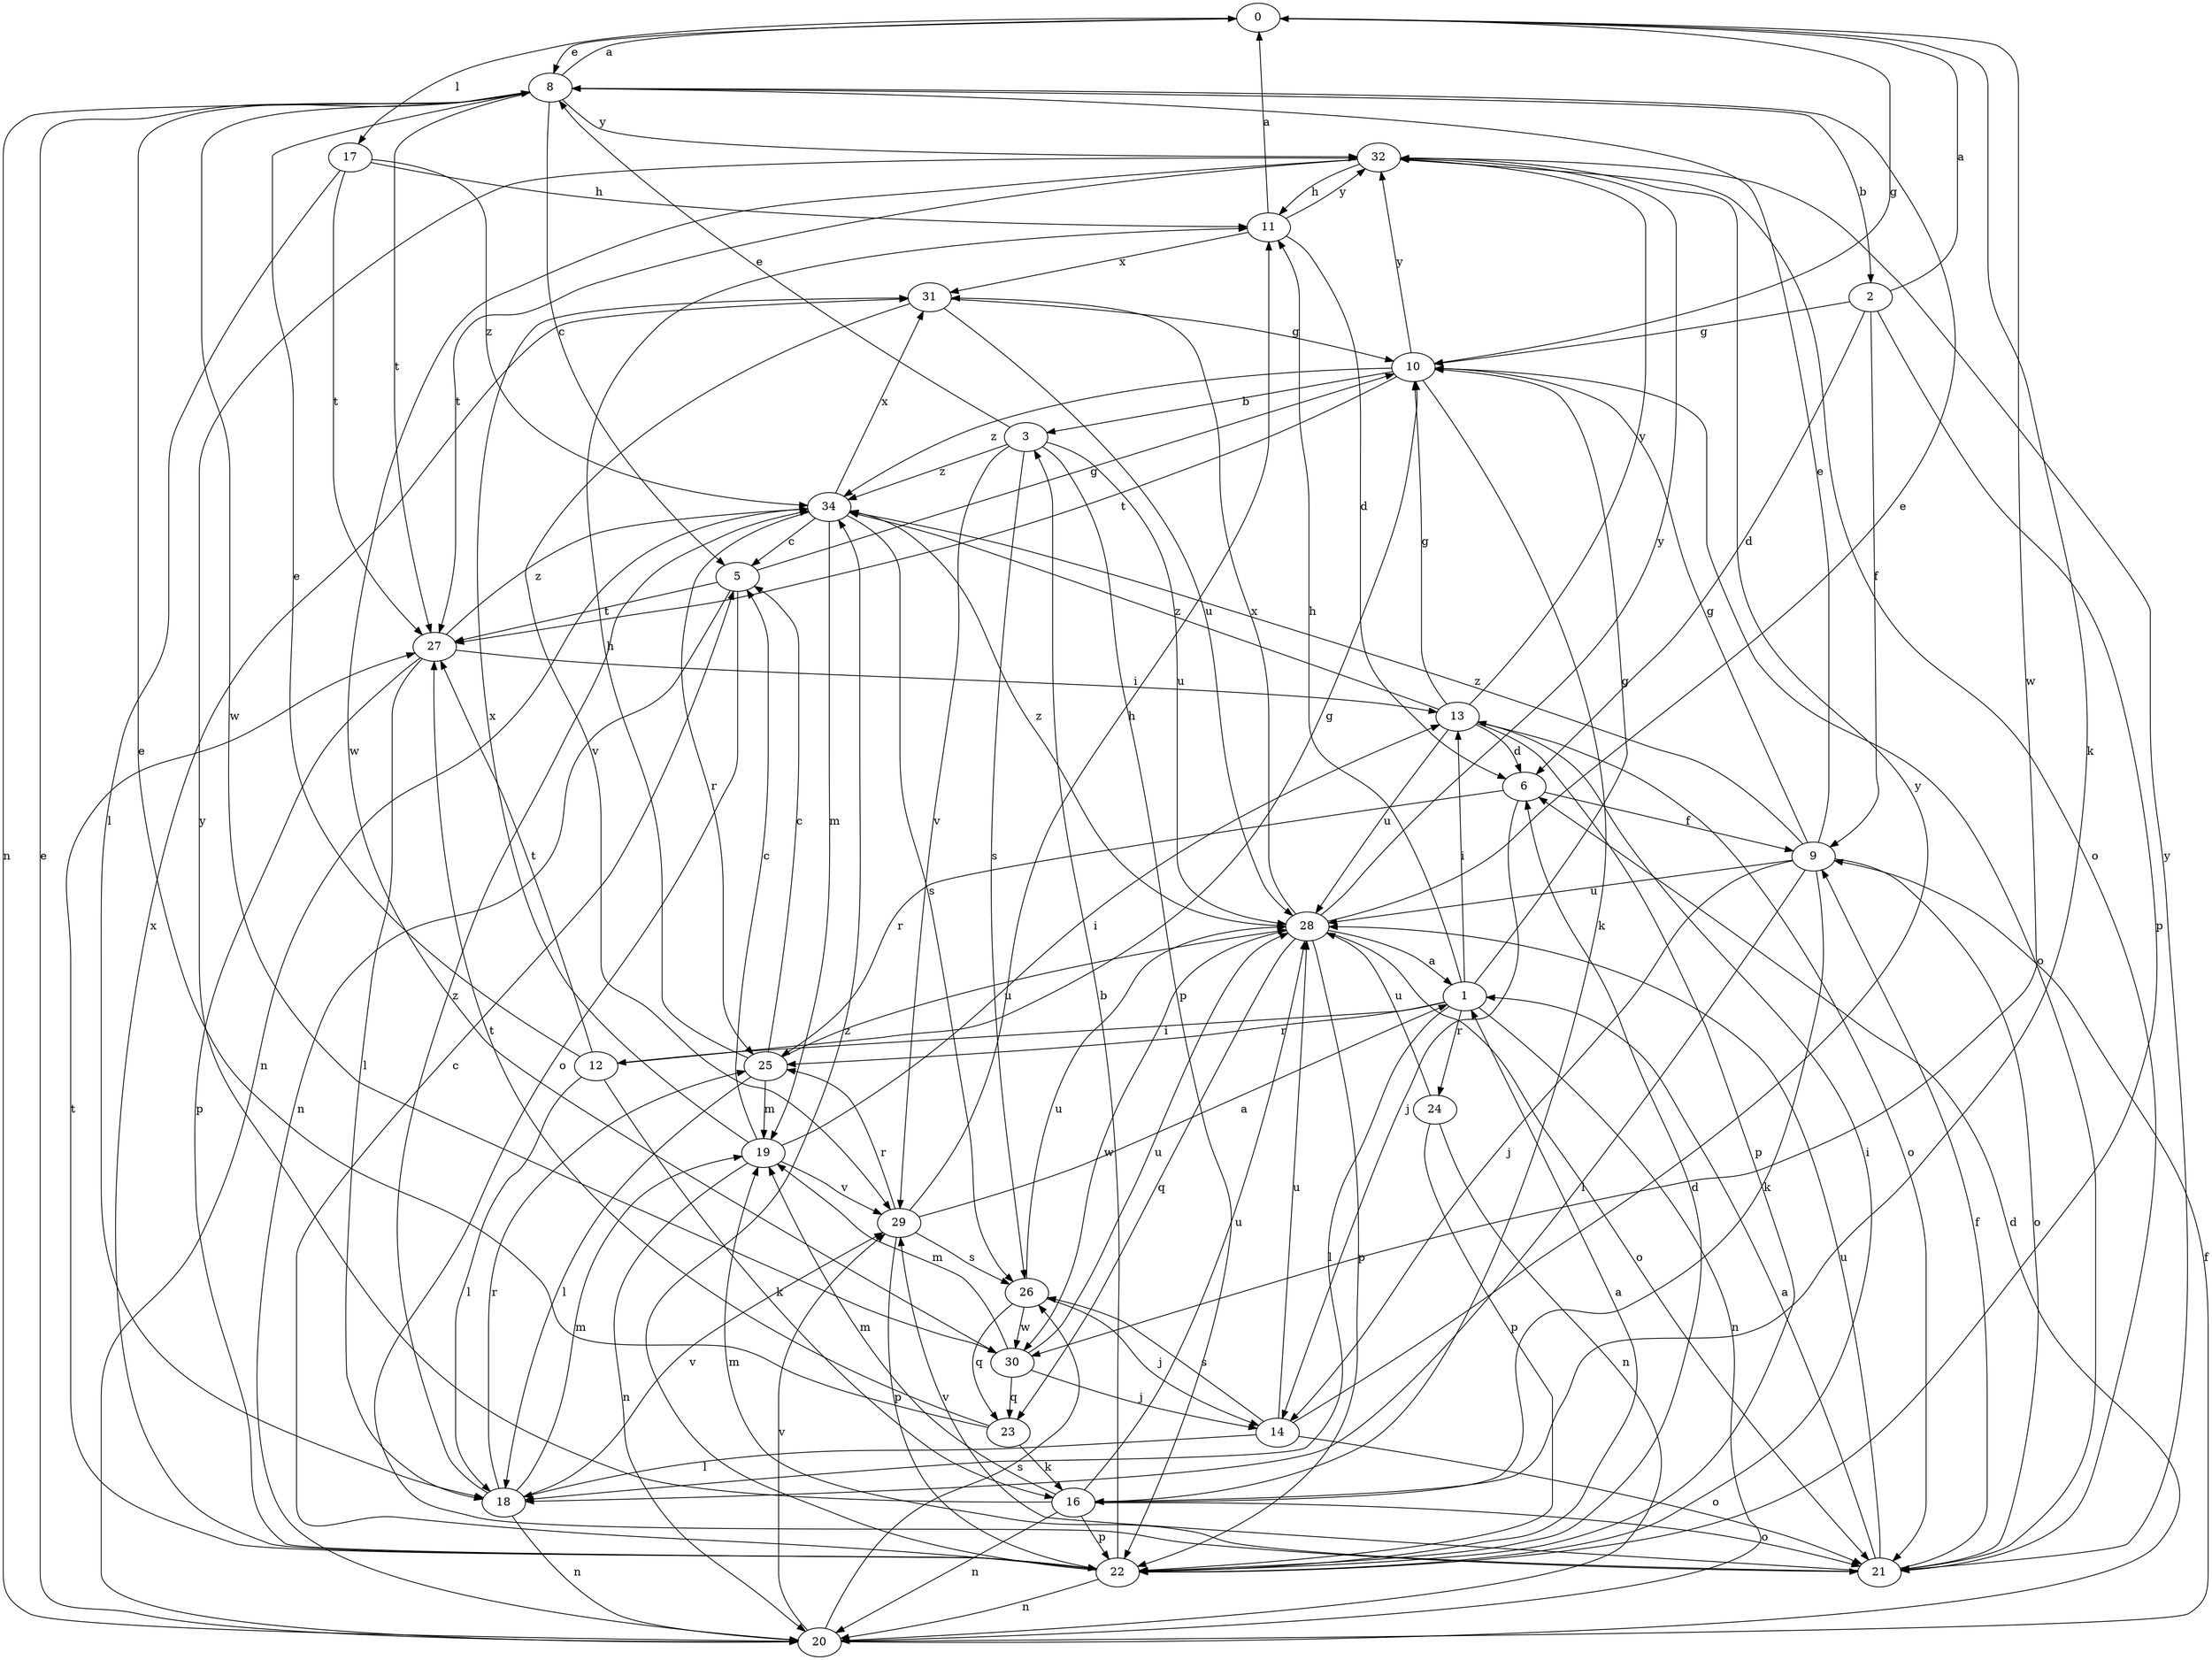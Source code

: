 strict digraph  {
0;
1;
2;
3;
5;
6;
8;
9;
10;
11;
12;
13;
14;
16;
17;
18;
19;
20;
21;
22;
23;
24;
25;
26;
27;
28;
29;
30;
31;
32;
34;
0 -> 8  [label=e];
0 -> 10  [label=g];
0 -> 16  [label=k];
0 -> 17  [label=l];
0 -> 30  [label=w];
1 -> 10  [label=g];
1 -> 11  [label=h];
1 -> 12  [label=i];
1 -> 13  [label=i];
1 -> 18  [label=l];
1 -> 20  [label=n];
1 -> 24  [label=r];
1 -> 25  [label=r];
2 -> 0  [label=a];
2 -> 6  [label=d];
2 -> 9  [label=f];
2 -> 10  [label=g];
2 -> 22  [label=p];
3 -> 8  [label=e];
3 -> 22  [label=p];
3 -> 26  [label=s];
3 -> 28  [label=u];
3 -> 29  [label=v];
3 -> 34  [label=z];
5 -> 10  [label=g];
5 -> 20  [label=n];
5 -> 21  [label=o];
5 -> 27  [label=t];
6 -> 9  [label=f];
6 -> 14  [label=j];
6 -> 25  [label=r];
8 -> 0  [label=a];
8 -> 2  [label=b];
8 -> 5  [label=c];
8 -> 20  [label=n];
8 -> 27  [label=t];
8 -> 30  [label=w];
8 -> 32  [label=y];
9 -> 8  [label=e];
9 -> 10  [label=g];
9 -> 14  [label=j];
9 -> 16  [label=k];
9 -> 18  [label=l];
9 -> 21  [label=o];
9 -> 28  [label=u];
9 -> 34  [label=z];
10 -> 3  [label=b];
10 -> 16  [label=k];
10 -> 21  [label=o];
10 -> 27  [label=t];
10 -> 32  [label=y];
10 -> 34  [label=z];
11 -> 0  [label=a];
11 -> 6  [label=d];
11 -> 31  [label=x];
11 -> 32  [label=y];
12 -> 8  [label=e];
12 -> 10  [label=g];
12 -> 16  [label=k];
12 -> 18  [label=l];
12 -> 27  [label=t];
13 -> 6  [label=d];
13 -> 10  [label=g];
13 -> 21  [label=o];
13 -> 22  [label=p];
13 -> 28  [label=u];
13 -> 32  [label=y];
13 -> 34  [label=z];
14 -> 18  [label=l];
14 -> 21  [label=o];
14 -> 26  [label=s];
14 -> 28  [label=u];
14 -> 32  [label=y];
16 -> 19  [label=m];
16 -> 20  [label=n];
16 -> 21  [label=o];
16 -> 22  [label=p];
16 -> 28  [label=u];
16 -> 32  [label=y];
17 -> 11  [label=h];
17 -> 18  [label=l];
17 -> 27  [label=t];
17 -> 34  [label=z];
18 -> 19  [label=m];
18 -> 20  [label=n];
18 -> 25  [label=r];
18 -> 29  [label=v];
18 -> 34  [label=z];
19 -> 5  [label=c];
19 -> 13  [label=i];
19 -> 20  [label=n];
19 -> 29  [label=v];
19 -> 31  [label=x];
20 -> 6  [label=d];
20 -> 8  [label=e];
20 -> 9  [label=f];
20 -> 26  [label=s];
20 -> 29  [label=v];
21 -> 1  [label=a];
21 -> 9  [label=f];
21 -> 19  [label=m];
21 -> 28  [label=u];
21 -> 29  [label=v];
21 -> 32  [label=y];
22 -> 1  [label=a];
22 -> 3  [label=b];
22 -> 5  [label=c];
22 -> 6  [label=d];
22 -> 13  [label=i];
22 -> 20  [label=n];
22 -> 27  [label=t];
22 -> 31  [label=x];
22 -> 34  [label=z];
23 -> 8  [label=e];
23 -> 16  [label=k];
23 -> 27  [label=t];
24 -> 20  [label=n];
24 -> 22  [label=p];
24 -> 28  [label=u];
25 -> 5  [label=c];
25 -> 11  [label=h];
25 -> 18  [label=l];
25 -> 19  [label=m];
25 -> 28  [label=u];
26 -> 14  [label=j];
26 -> 23  [label=q];
26 -> 28  [label=u];
26 -> 30  [label=w];
27 -> 13  [label=i];
27 -> 18  [label=l];
27 -> 22  [label=p];
27 -> 34  [label=z];
28 -> 1  [label=a];
28 -> 8  [label=e];
28 -> 21  [label=o];
28 -> 22  [label=p];
28 -> 23  [label=q];
28 -> 30  [label=w];
28 -> 31  [label=x];
28 -> 32  [label=y];
28 -> 34  [label=z];
29 -> 1  [label=a];
29 -> 11  [label=h];
29 -> 22  [label=p];
29 -> 25  [label=r];
29 -> 26  [label=s];
30 -> 14  [label=j];
30 -> 19  [label=m];
30 -> 23  [label=q];
30 -> 28  [label=u];
31 -> 10  [label=g];
31 -> 28  [label=u];
31 -> 29  [label=v];
32 -> 11  [label=h];
32 -> 21  [label=o];
32 -> 27  [label=t];
32 -> 30  [label=w];
34 -> 5  [label=c];
34 -> 19  [label=m];
34 -> 20  [label=n];
34 -> 25  [label=r];
34 -> 26  [label=s];
34 -> 31  [label=x];
}
